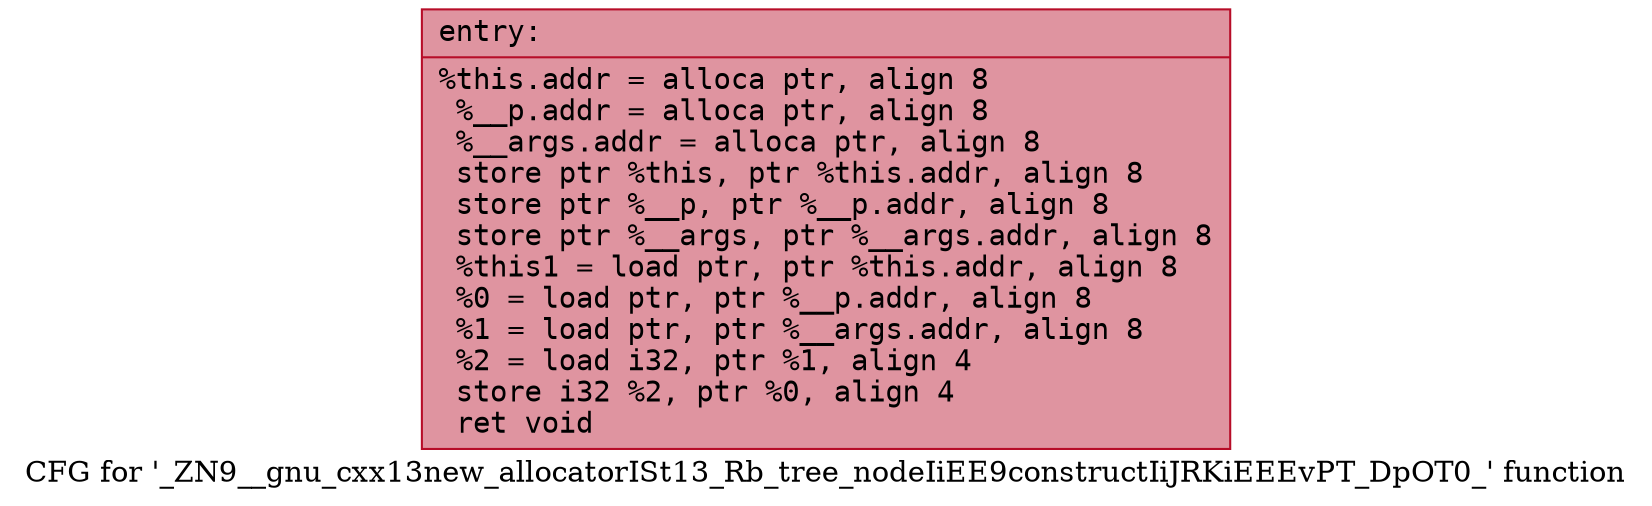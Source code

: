 digraph "CFG for '_ZN9__gnu_cxx13new_allocatorISt13_Rb_tree_nodeIiEE9constructIiJRKiEEEvPT_DpOT0_' function" {
	label="CFG for '_ZN9__gnu_cxx13new_allocatorISt13_Rb_tree_nodeIiEE9constructIiJRKiEEEvPT_DpOT0_' function";

	Node0x55aea92c9140 [shape=record,color="#b70d28ff", style=filled, fillcolor="#b70d2870" fontname="Courier",label="{entry:\l|  %this.addr = alloca ptr, align 8\l  %__p.addr = alloca ptr, align 8\l  %__args.addr = alloca ptr, align 8\l  store ptr %this, ptr %this.addr, align 8\l  store ptr %__p, ptr %__p.addr, align 8\l  store ptr %__args, ptr %__args.addr, align 8\l  %this1 = load ptr, ptr %this.addr, align 8\l  %0 = load ptr, ptr %__p.addr, align 8\l  %1 = load ptr, ptr %__args.addr, align 8\l  %2 = load i32, ptr %1, align 4\l  store i32 %2, ptr %0, align 4\l  ret void\l}"];
}
